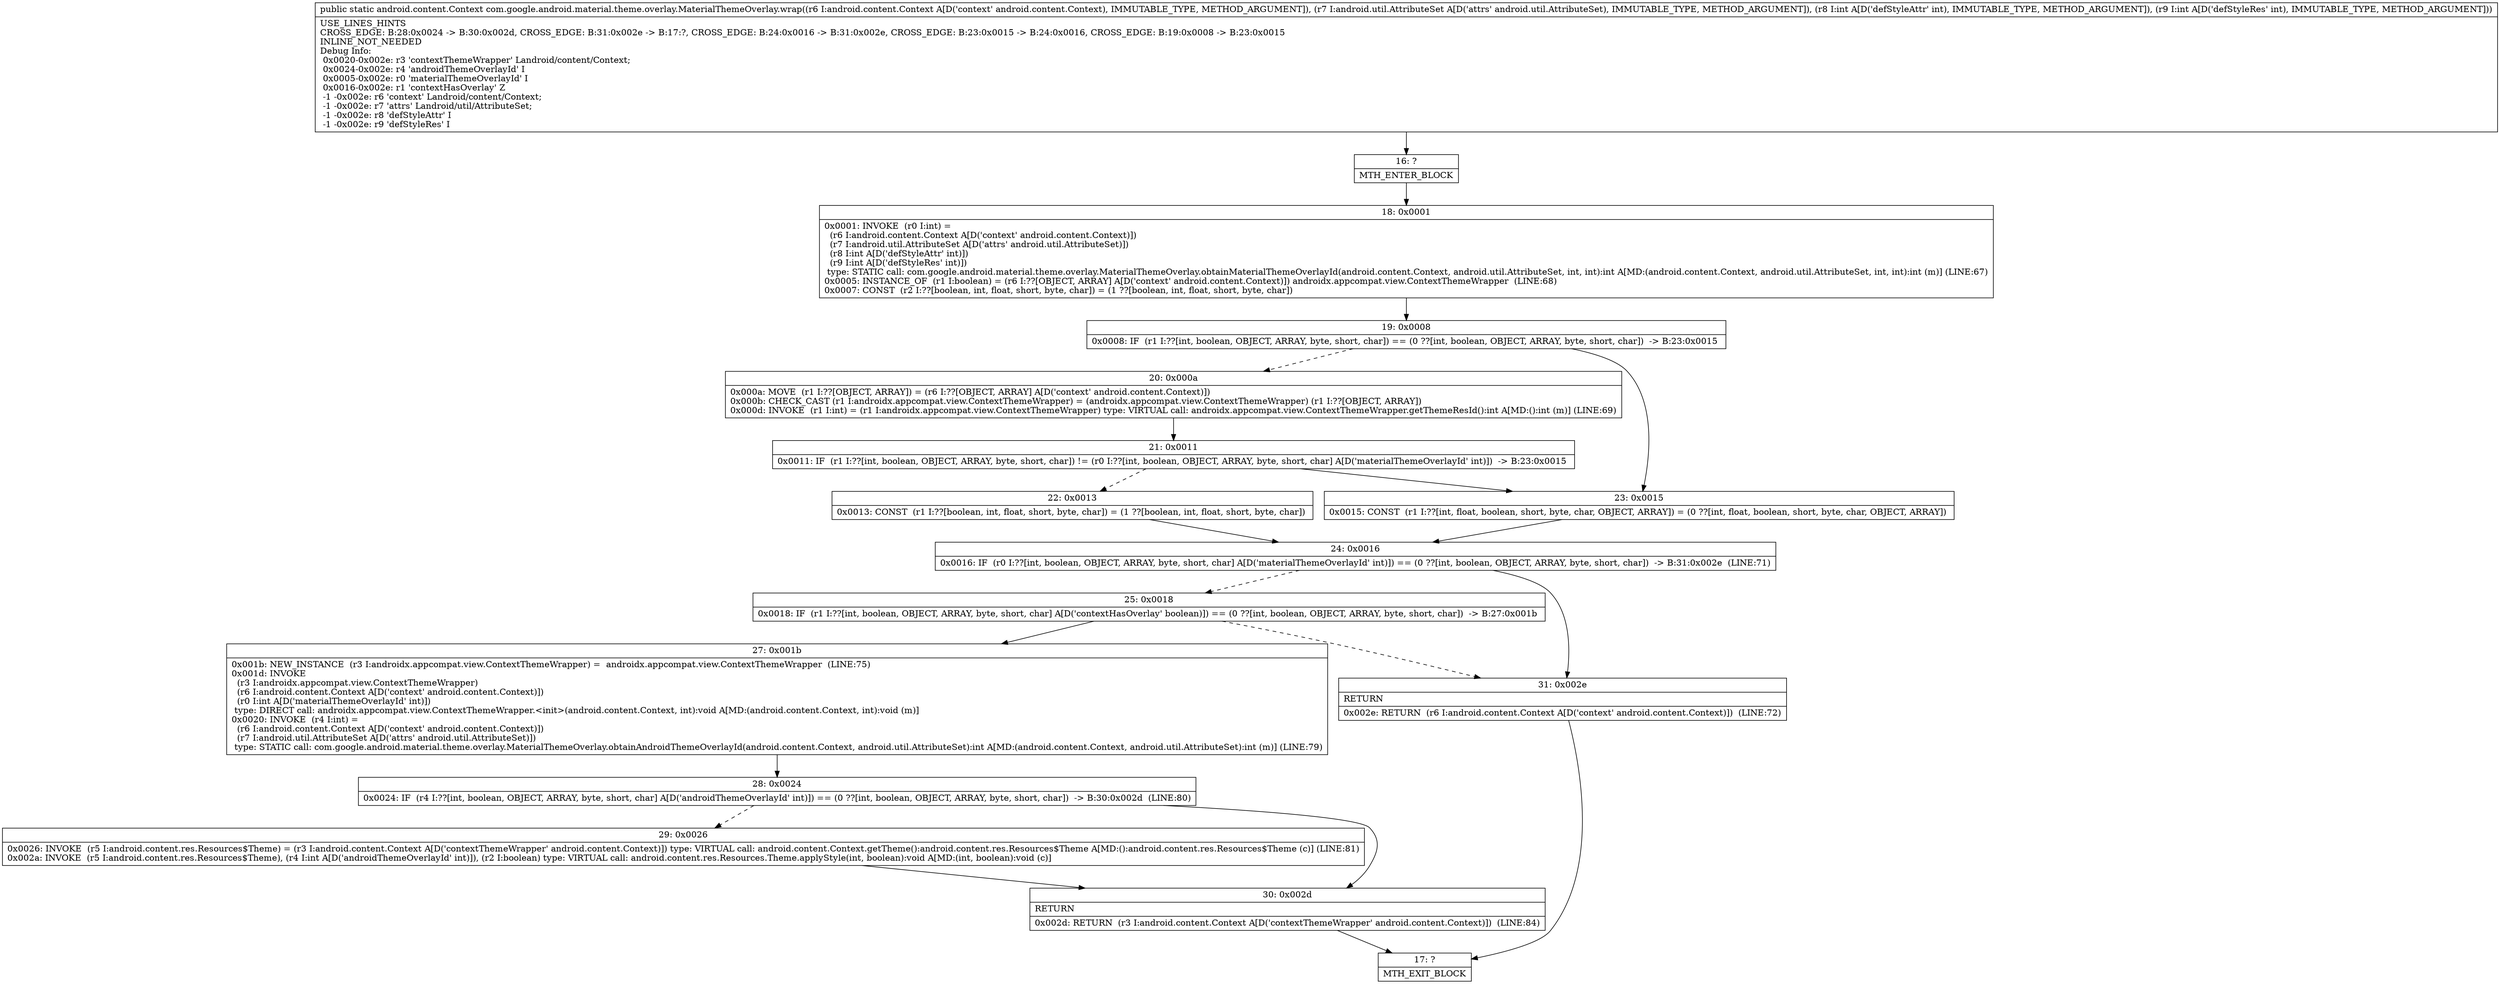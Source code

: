 digraph "CFG forcom.google.android.material.theme.overlay.MaterialThemeOverlay.wrap(Landroid\/content\/Context;Landroid\/util\/AttributeSet;II)Landroid\/content\/Context;" {
Node_16 [shape=record,label="{16\:\ ?|MTH_ENTER_BLOCK\l}"];
Node_18 [shape=record,label="{18\:\ 0x0001|0x0001: INVOKE  (r0 I:int) = \l  (r6 I:android.content.Context A[D('context' android.content.Context)])\l  (r7 I:android.util.AttributeSet A[D('attrs' android.util.AttributeSet)])\l  (r8 I:int A[D('defStyleAttr' int)])\l  (r9 I:int A[D('defStyleRes' int)])\l type: STATIC call: com.google.android.material.theme.overlay.MaterialThemeOverlay.obtainMaterialThemeOverlayId(android.content.Context, android.util.AttributeSet, int, int):int A[MD:(android.content.Context, android.util.AttributeSet, int, int):int (m)] (LINE:67)\l0x0005: INSTANCE_OF  (r1 I:boolean) = (r6 I:??[OBJECT, ARRAY] A[D('context' android.content.Context)]) androidx.appcompat.view.ContextThemeWrapper  (LINE:68)\l0x0007: CONST  (r2 I:??[boolean, int, float, short, byte, char]) = (1 ??[boolean, int, float, short, byte, char]) \l}"];
Node_19 [shape=record,label="{19\:\ 0x0008|0x0008: IF  (r1 I:??[int, boolean, OBJECT, ARRAY, byte, short, char]) == (0 ??[int, boolean, OBJECT, ARRAY, byte, short, char])  \-\> B:23:0x0015 \l}"];
Node_20 [shape=record,label="{20\:\ 0x000a|0x000a: MOVE  (r1 I:??[OBJECT, ARRAY]) = (r6 I:??[OBJECT, ARRAY] A[D('context' android.content.Context)]) \l0x000b: CHECK_CAST (r1 I:androidx.appcompat.view.ContextThemeWrapper) = (androidx.appcompat.view.ContextThemeWrapper) (r1 I:??[OBJECT, ARRAY]) \l0x000d: INVOKE  (r1 I:int) = (r1 I:androidx.appcompat.view.ContextThemeWrapper) type: VIRTUAL call: androidx.appcompat.view.ContextThemeWrapper.getThemeResId():int A[MD:():int (m)] (LINE:69)\l}"];
Node_21 [shape=record,label="{21\:\ 0x0011|0x0011: IF  (r1 I:??[int, boolean, OBJECT, ARRAY, byte, short, char]) != (r0 I:??[int, boolean, OBJECT, ARRAY, byte, short, char] A[D('materialThemeOverlayId' int)])  \-\> B:23:0x0015 \l}"];
Node_22 [shape=record,label="{22\:\ 0x0013|0x0013: CONST  (r1 I:??[boolean, int, float, short, byte, char]) = (1 ??[boolean, int, float, short, byte, char]) \l}"];
Node_24 [shape=record,label="{24\:\ 0x0016|0x0016: IF  (r0 I:??[int, boolean, OBJECT, ARRAY, byte, short, char] A[D('materialThemeOverlayId' int)]) == (0 ??[int, boolean, OBJECT, ARRAY, byte, short, char])  \-\> B:31:0x002e  (LINE:71)\l}"];
Node_25 [shape=record,label="{25\:\ 0x0018|0x0018: IF  (r1 I:??[int, boolean, OBJECT, ARRAY, byte, short, char] A[D('contextHasOverlay' boolean)]) == (0 ??[int, boolean, OBJECT, ARRAY, byte, short, char])  \-\> B:27:0x001b \l}"];
Node_27 [shape=record,label="{27\:\ 0x001b|0x001b: NEW_INSTANCE  (r3 I:androidx.appcompat.view.ContextThemeWrapper) =  androidx.appcompat.view.ContextThemeWrapper  (LINE:75)\l0x001d: INVOKE  \l  (r3 I:androidx.appcompat.view.ContextThemeWrapper)\l  (r6 I:android.content.Context A[D('context' android.content.Context)])\l  (r0 I:int A[D('materialThemeOverlayId' int)])\l type: DIRECT call: androidx.appcompat.view.ContextThemeWrapper.\<init\>(android.content.Context, int):void A[MD:(android.content.Context, int):void (m)]\l0x0020: INVOKE  (r4 I:int) = \l  (r6 I:android.content.Context A[D('context' android.content.Context)])\l  (r7 I:android.util.AttributeSet A[D('attrs' android.util.AttributeSet)])\l type: STATIC call: com.google.android.material.theme.overlay.MaterialThemeOverlay.obtainAndroidThemeOverlayId(android.content.Context, android.util.AttributeSet):int A[MD:(android.content.Context, android.util.AttributeSet):int (m)] (LINE:79)\l}"];
Node_28 [shape=record,label="{28\:\ 0x0024|0x0024: IF  (r4 I:??[int, boolean, OBJECT, ARRAY, byte, short, char] A[D('androidThemeOverlayId' int)]) == (0 ??[int, boolean, OBJECT, ARRAY, byte, short, char])  \-\> B:30:0x002d  (LINE:80)\l}"];
Node_29 [shape=record,label="{29\:\ 0x0026|0x0026: INVOKE  (r5 I:android.content.res.Resources$Theme) = (r3 I:android.content.Context A[D('contextThemeWrapper' android.content.Context)]) type: VIRTUAL call: android.content.Context.getTheme():android.content.res.Resources$Theme A[MD:():android.content.res.Resources$Theme (c)] (LINE:81)\l0x002a: INVOKE  (r5 I:android.content.res.Resources$Theme), (r4 I:int A[D('androidThemeOverlayId' int)]), (r2 I:boolean) type: VIRTUAL call: android.content.res.Resources.Theme.applyStyle(int, boolean):void A[MD:(int, boolean):void (c)]\l}"];
Node_30 [shape=record,label="{30\:\ 0x002d|RETURN\l|0x002d: RETURN  (r3 I:android.content.Context A[D('contextThemeWrapper' android.content.Context)])  (LINE:84)\l}"];
Node_17 [shape=record,label="{17\:\ ?|MTH_EXIT_BLOCK\l}"];
Node_31 [shape=record,label="{31\:\ 0x002e|RETURN\l|0x002e: RETURN  (r6 I:android.content.Context A[D('context' android.content.Context)])  (LINE:72)\l}"];
Node_23 [shape=record,label="{23\:\ 0x0015|0x0015: CONST  (r1 I:??[int, float, boolean, short, byte, char, OBJECT, ARRAY]) = (0 ??[int, float, boolean, short, byte, char, OBJECT, ARRAY]) \l}"];
MethodNode[shape=record,label="{public static android.content.Context com.google.android.material.theme.overlay.MaterialThemeOverlay.wrap((r6 I:android.content.Context A[D('context' android.content.Context), IMMUTABLE_TYPE, METHOD_ARGUMENT]), (r7 I:android.util.AttributeSet A[D('attrs' android.util.AttributeSet), IMMUTABLE_TYPE, METHOD_ARGUMENT]), (r8 I:int A[D('defStyleAttr' int), IMMUTABLE_TYPE, METHOD_ARGUMENT]), (r9 I:int A[D('defStyleRes' int), IMMUTABLE_TYPE, METHOD_ARGUMENT]))  | USE_LINES_HINTS\lCROSS_EDGE: B:28:0x0024 \-\> B:30:0x002d, CROSS_EDGE: B:31:0x002e \-\> B:17:?, CROSS_EDGE: B:24:0x0016 \-\> B:31:0x002e, CROSS_EDGE: B:23:0x0015 \-\> B:24:0x0016, CROSS_EDGE: B:19:0x0008 \-\> B:23:0x0015\lINLINE_NOT_NEEDED\lDebug Info:\l  0x0020\-0x002e: r3 'contextThemeWrapper' Landroid\/content\/Context;\l  0x0024\-0x002e: r4 'androidThemeOverlayId' I\l  0x0005\-0x002e: r0 'materialThemeOverlayId' I\l  0x0016\-0x002e: r1 'contextHasOverlay' Z\l  \-1 \-0x002e: r6 'context' Landroid\/content\/Context;\l  \-1 \-0x002e: r7 'attrs' Landroid\/util\/AttributeSet;\l  \-1 \-0x002e: r8 'defStyleAttr' I\l  \-1 \-0x002e: r9 'defStyleRes' I\l}"];
MethodNode -> Node_16;Node_16 -> Node_18;
Node_18 -> Node_19;
Node_19 -> Node_20[style=dashed];
Node_19 -> Node_23;
Node_20 -> Node_21;
Node_21 -> Node_22[style=dashed];
Node_21 -> Node_23;
Node_22 -> Node_24;
Node_24 -> Node_25[style=dashed];
Node_24 -> Node_31;
Node_25 -> Node_27;
Node_25 -> Node_31[style=dashed];
Node_27 -> Node_28;
Node_28 -> Node_29[style=dashed];
Node_28 -> Node_30;
Node_29 -> Node_30;
Node_30 -> Node_17;
Node_31 -> Node_17;
Node_23 -> Node_24;
}

